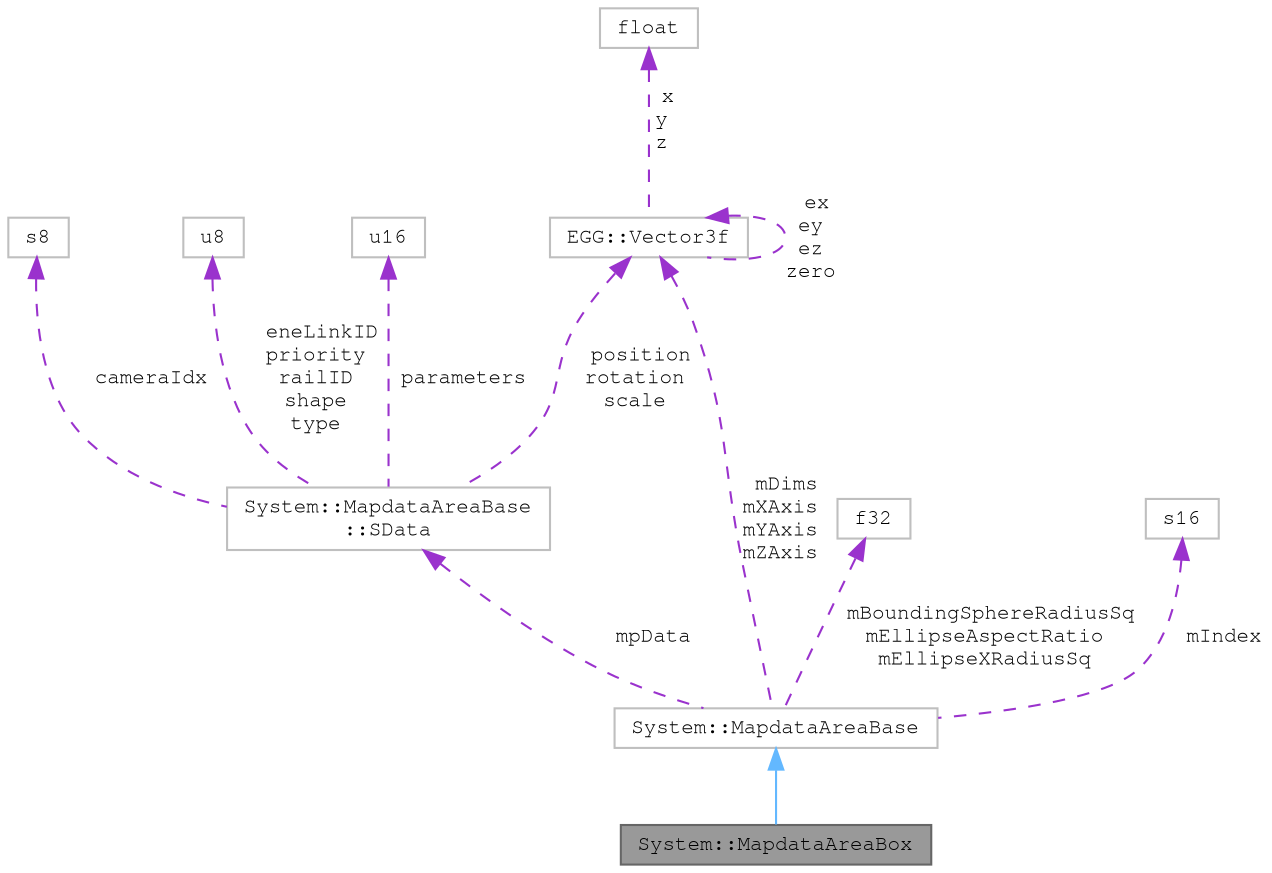 digraph "System::MapdataAreaBox"
{
 // LATEX_PDF_SIZE
  bgcolor="transparent";
  edge [fontname=FreeMono,fontsize=10,labelfontname=FreeMono,labelfontsize=10];
  node [fontname=FreeMono,fontsize=10,shape=box,height=0.2,width=0.4];
  Node1 [label="System::MapdataAreaBox",height=0.2,width=0.4,color="gray40", fillcolor="grey60", style="filled", fontcolor="black",tooltip=" "];
  Node2 -> Node1 [dir="back",color="steelblue1",style="solid"];
  Node2 [label="System::MapdataAreaBase",height=0.2,width=0.4,color="grey75", fillcolor="white", style="filled",URL="$class_system_1_1_mapdata_area_base.html",tooltip=" "];
  Node3 -> Node2 [dir="back",color="darkorchid3",style="dashed",label=" mpData" ];
  Node3 [label="System::MapdataAreaBase\l::SData",height=0.2,width=0.4,color="grey75", fillcolor="white", style="filled",URL="$class_system_1_1_mapdata_area_base.html#struct_system_1_1_mapdata_area_base_1_1_s_data",tooltip=" "];
  Node4 -> Node3 [dir="back",color="darkorchid3",style="dashed",label=" eneLinkID\npriority\nrailID\nshape\ntype" ];
  Node4 [label="u8",height=0.2,width=0.4,color="grey75", fillcolor="white", style="filled",tooltip=" "];
  Node5 -> Node3 [dir="back",color="darkorchid3",style="dashed",label=" cameraIdx" ];
  Node5 [label="s8",height=0.2,width=0.4,color="grey75", fillcolor="white", style="filled",tooltip=" "];
  Node6 -> Node3 [dir="back",color="darkorchid3",style="dashed",label=" position\nrotation\nscale" ];
  Node6 [label="EGG::Vector3f",height=0.2,width=0.4,color="grey75", fillcolor="white", style="filled",URL="$struct_e_g_g_1_1_vector3f.html",tooltip=" "];
  Node7 -> Node6 [dir="back",color="darkorchid3",style="dashed",label=" x\ny\nz" ];
  Node7 [label="float",height=0.2,width=0.4,color="grey75", fillcolor="white", style="filled",tooltip=" "];
  Node6 -> Node6 [dir="back",color="darkorchid3",style="dashed",label=" ex\ney\nez\nzero" ];
  Node8 -> Node3 [dir="back",color="darkorchid3",style="dashed",label=" parameters" ];
  Node8 [label="u16",height=0.2,width=0.4,color="grey75", fillcolor="white", style="filled",URL="$classu16.html",tooltip=" "];
  Node6 -> Node2 [dir="back",color="darkorchid3",style="dashed",label=" mDims\nmXAxis\nmYAxis\nmZAxis" ];
  Node9 -> Node2 [dir="back",color="darkorchid3",style="dashed",label=" mBoundingSphereRadiusSq\nmEllipseAspectRatio\nmEllipseXRadiusSq" ];
  Node9 [label="f32",height=0.2,width=0.4,color="grey75", fillcolor="white", style="filled",tooltip=" "];
  Node10 -> Node2 [dir="back",color="darkorchid3",style="dashed",label=" mIndex" ];
  Node10 [label="s16",height=0.2,width=0.4,color="grey75", fillcolor="white", style="filled",tooltip=" "];
}
